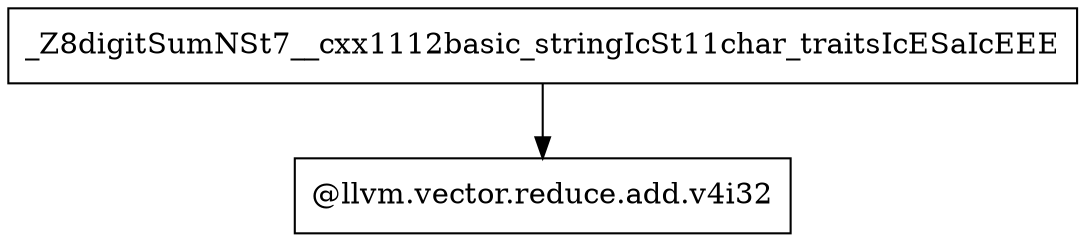 digraph CallGraph {
    // Nodes
    node [shape=box];
    function_digitSum [label="_Z8digitSumNSt7__cxx1112basic_stringIcSt11char_traitsIcESaIcEEE"];
    function_llvm_vector_reduce_add [label="@llvm.vector.reduce.add.v4i32"];

    // Edges
    function_digitSum -> function_llvm_vector_reduce_add;
}
